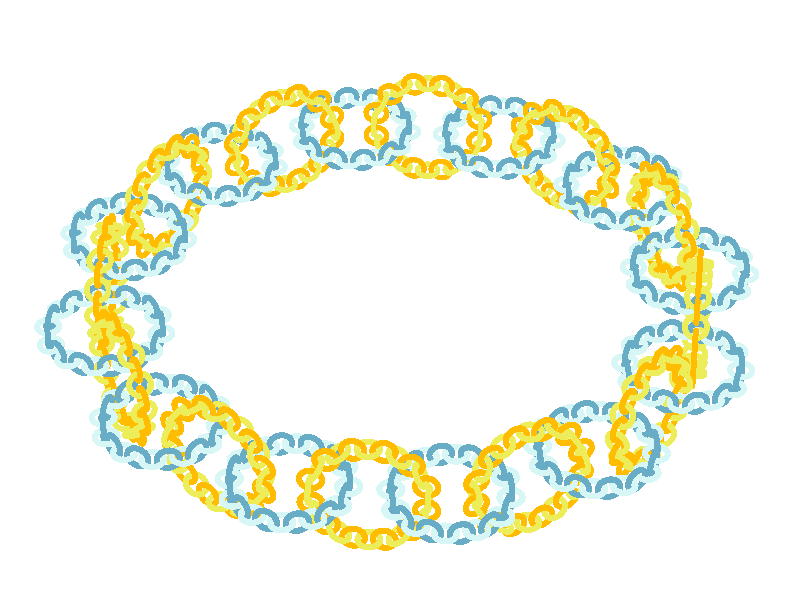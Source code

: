 #include "colors.inc"

camera {
    location <1, 8, -10>
    look_at  <0, 0,  0>
    angle 12
}

background { color White }

global_settings { ambient_light 0.4 }

light_source { 
  <2, 4, -3>*2 color 1.5*White
  area_light
  <-0.4,0.2,0>/7 <0.15,0.3,0.5>/7 8 8
}

plane { <0,-1,0> 2
  pigment { color White*1.1 }
  finish { ambient 0.9 diffuse 0.1}
}

#declare R = 1;
#declare r = 0.27;
#declare e1 = 0.9*(r/(R+r));
#declare M = 12;
#declare a = 360/(2*M);

#declare T1 = transform {
    scale e1
    rotate <0,0,90>
    translate <R,0,0>
}

#declare T2 = transform {scale e1 translate <R,0,0>}

#declare c1=0;
#while (c1 < 2*M)
 #declare c2=0;
 #while (c2 < 2*M)
   torus {
    R r sturm
    texture { pigment { color 
     #switch(mod(c1,2)+2*mod(c2,2))
     // Jaunes
     #case(0) BrightGold    #break         // OldGold   
     #case(1) Orange        #break         // Silver
     // Bleus
     #case(2) SteelBlue     #break         // Maroon
     #case(3) Turquoise     #break         // Light_Purple
     #end 
    } finish {ambient 0.5} }

    #if (mod(c1,2)=0)
     transform T1  
    #else
     transform T2
    #end
    rotate <0,a*c1,0>

    #if (mod(c2,2)=0)
     transform T1  
    #else
     transform T2
    #end
    rotate <0,a*c2,0>
   }
  #declare c2 = c2 + 1;
 #end
 #declare c1 = c1 + 1;
#end
